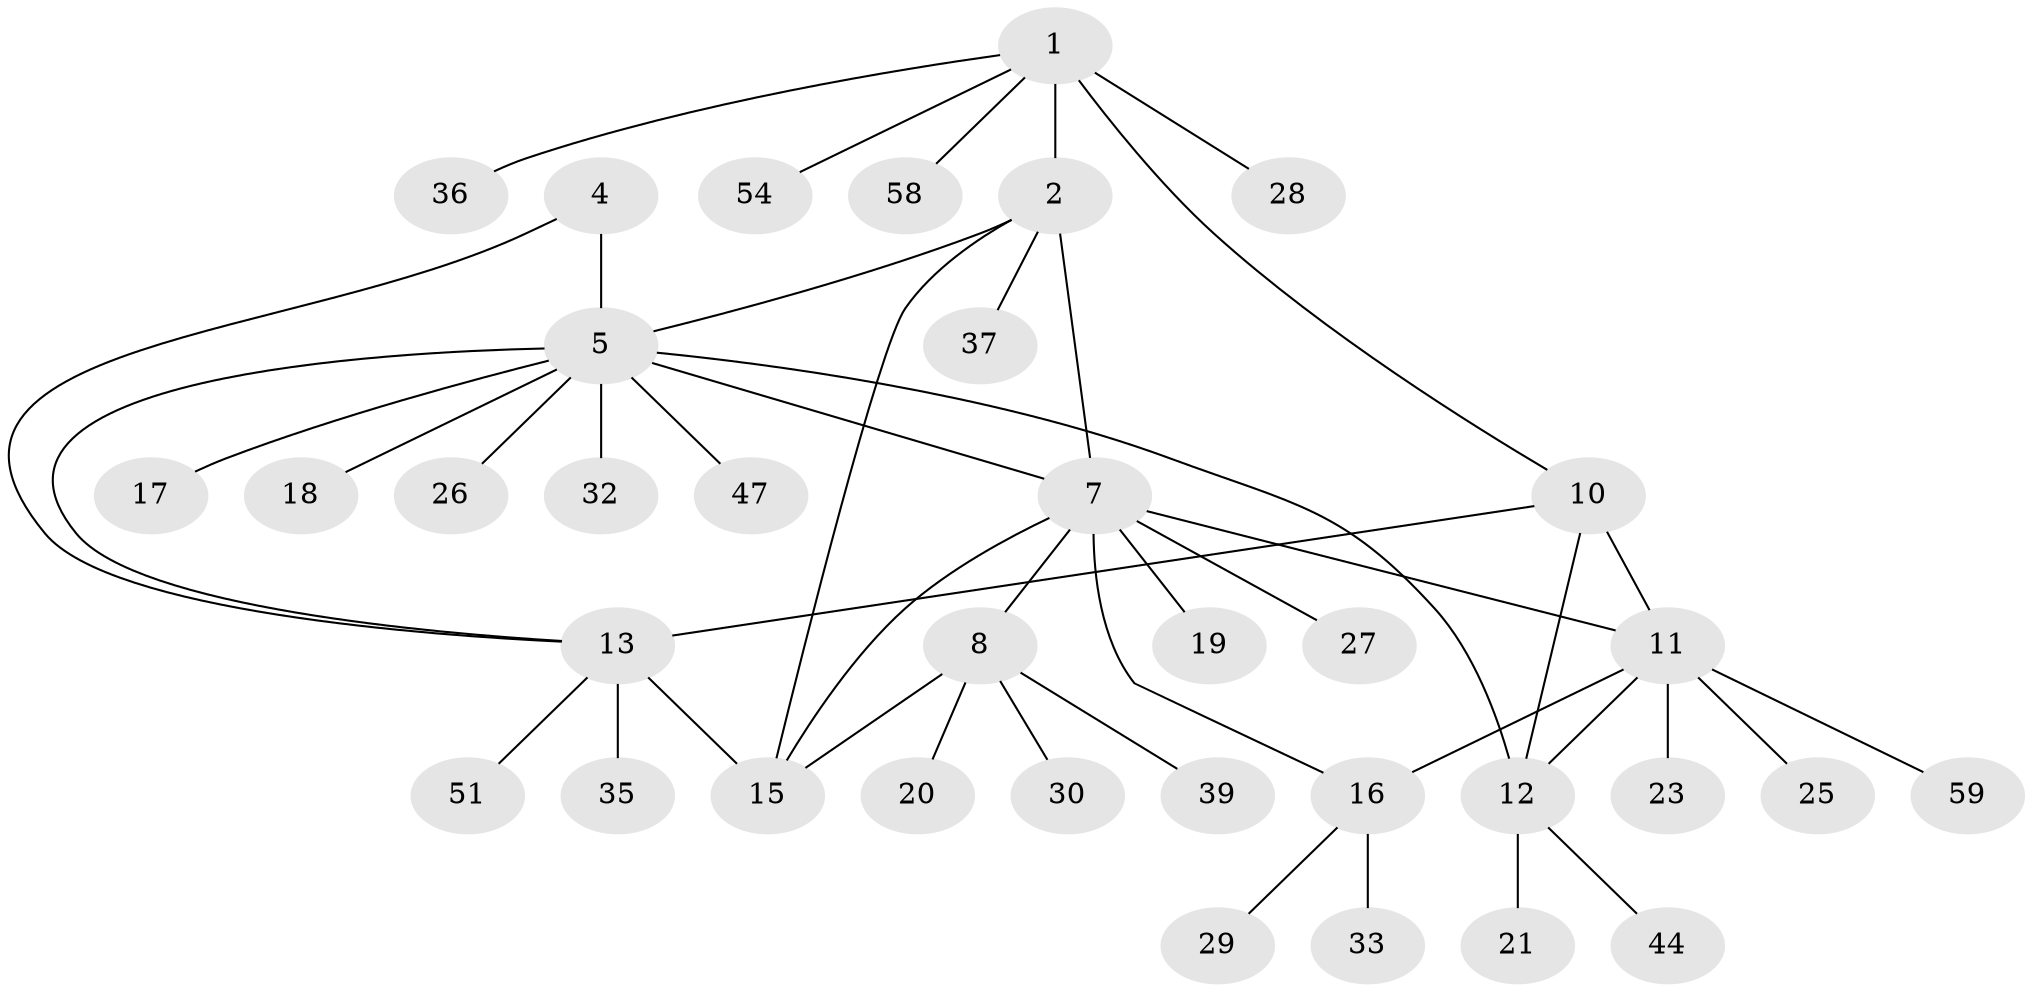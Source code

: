 // original degree distribution, {7: 0.05, 8: 0.03333333333333333, 3: 0.05, 11: 0.016666666666666666, 2: 0.15, 4: 0.1, 6: 0.016666666666666666, 5: 0.03333333333333333, 1: 0.55}
// Generated by graph-tools (version 1.1) at 2025/19/03/04/25 18:19:30]
// undirected, 36 vertices, 45 edges
graph export_dot {
graph [start="1"]
  node [color=gray90,style=filled];
  1 [super="+3+52"];
  2 [super="+43+60"];
  4 [super="+6"];
  5;
  7 [super="+9"];
  8;
  10;
  11;
  12;
  13 [super="+34+14"];
  15 [super="+45"];
  16;
  17 [super="+50+46+38"];
  18;
  19;
  20 [super="+53+55+31"];
  21;
  23;
  25;
  26;
  27;
  28;
  29 [super="+42"];
  30;
  32;
  33 [super="+40"];
  35;
  36 [super="+48"];
  37;
  39;
  44 [super="+49"];
  47 [super="+57"];
  51;
  54;
  58;
  59;
  1 -- 2 [weight=2];
  1 -- 28;
  1 -- 36;
  1 -- 54;
  1 -- 58;
  1 -- 10;
  2 -- 5;
  2 -- 7 [weight=2];
  2 -- 15;
  2 -- 37;
  4 -- 5 [weight=2];
  4 -- 13;
  5 -- 12;
  5 -- 17;
  5 -- 18;
  5 -- 26;
  5 -- 32;
  5 -- 47;
  5 -- 7;
  5 -- 13;
  7 -- 8 [weight=2];
  7 -- 16;
  7 -- 11;
  7 -- 15;
  7 -- 19;
  7 -- 27;
  8 -- 20;
  8 -- 30;
  8 -- 39;
  8 -- 15;
  10 -- 11;
  10 -- 12;
  10 -- 13;
  11 -- 12;
  11 -- 16;
  11 -- 23;
  11 -- 25;
  11 -- 59;
  12 -- 21;
  12 -- 44;
  13 -- 15 [weight=2];
  13 -- 51;
  13 -- 35;
  16 -- 29;
  16 -- 33;
}
